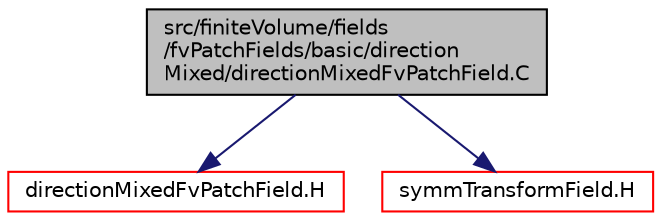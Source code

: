 digraph "src/finiteVolume/fields/fvPatchFields/basic/directionMixed/directionMixedFvPatchField.C"
{
  bgcolor="transparent";
  edge [fontname="Helvetica",fontsize="10",labelfontname="Helvetica",labelfontsize="10"];
  node [fontname="Helvetica",fontsize="10",shape=record];
  Node0 [label="src/finiteVolume/fields\l/fvPatchFields/basic/direction\lMixed/directionMixedFvPatchField.C",height=0.2,width=0.4,color="black", fillcolor="grey75", style="filled", fontcolor="black"];
  Node0 -> Node1 [color="midnightblue",fontsize="10",style="solid",fontname="Helvetica"];
  Node1 [label="directionMixedFvPatchField.H",height=0.2,width=0.4,color="red",URL="$a01568.html"];
  Node0 -> Node206 [color="midnightblue",fontsize="10",style="solid",fontname="Helvetica"];
  Node206 [label="symmTransformField.H",height=0.2,width=0.4,color="red",URL="$a10424.html"];
}
